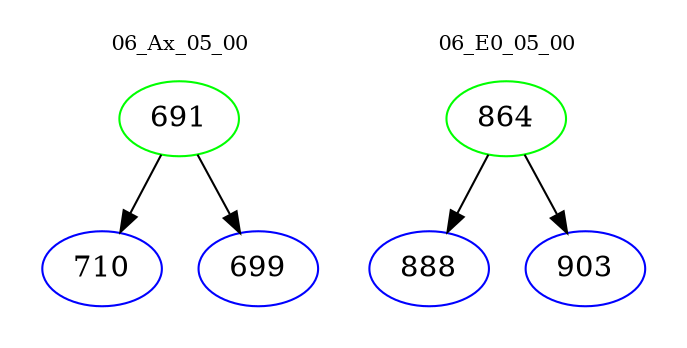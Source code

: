 digraph{
subgraph cluster_0 {
color = white
label = "06_Ax_05_00";
fontsize=10;
T0_691 [label="691", color="green"]
T0_691 -> T0_710 [color="black"]
T0_710 [label="710", color="blue"]
T0_691 -> T0_699 [color="black"]
T0_699 [label="699", color="blue"]
}
subgraph cluster_1 {
color = white
label = "06_E0_05_00";
fontsize=10;
T1_864 [label="864", color="green"]
T1_864 -> T1_888 [color="black"]
T1_888 [label="888", color="blue"]
T1_864 -> T1_903 [color="black"]
T1_903 [label="903", color="blue"]
}
}
